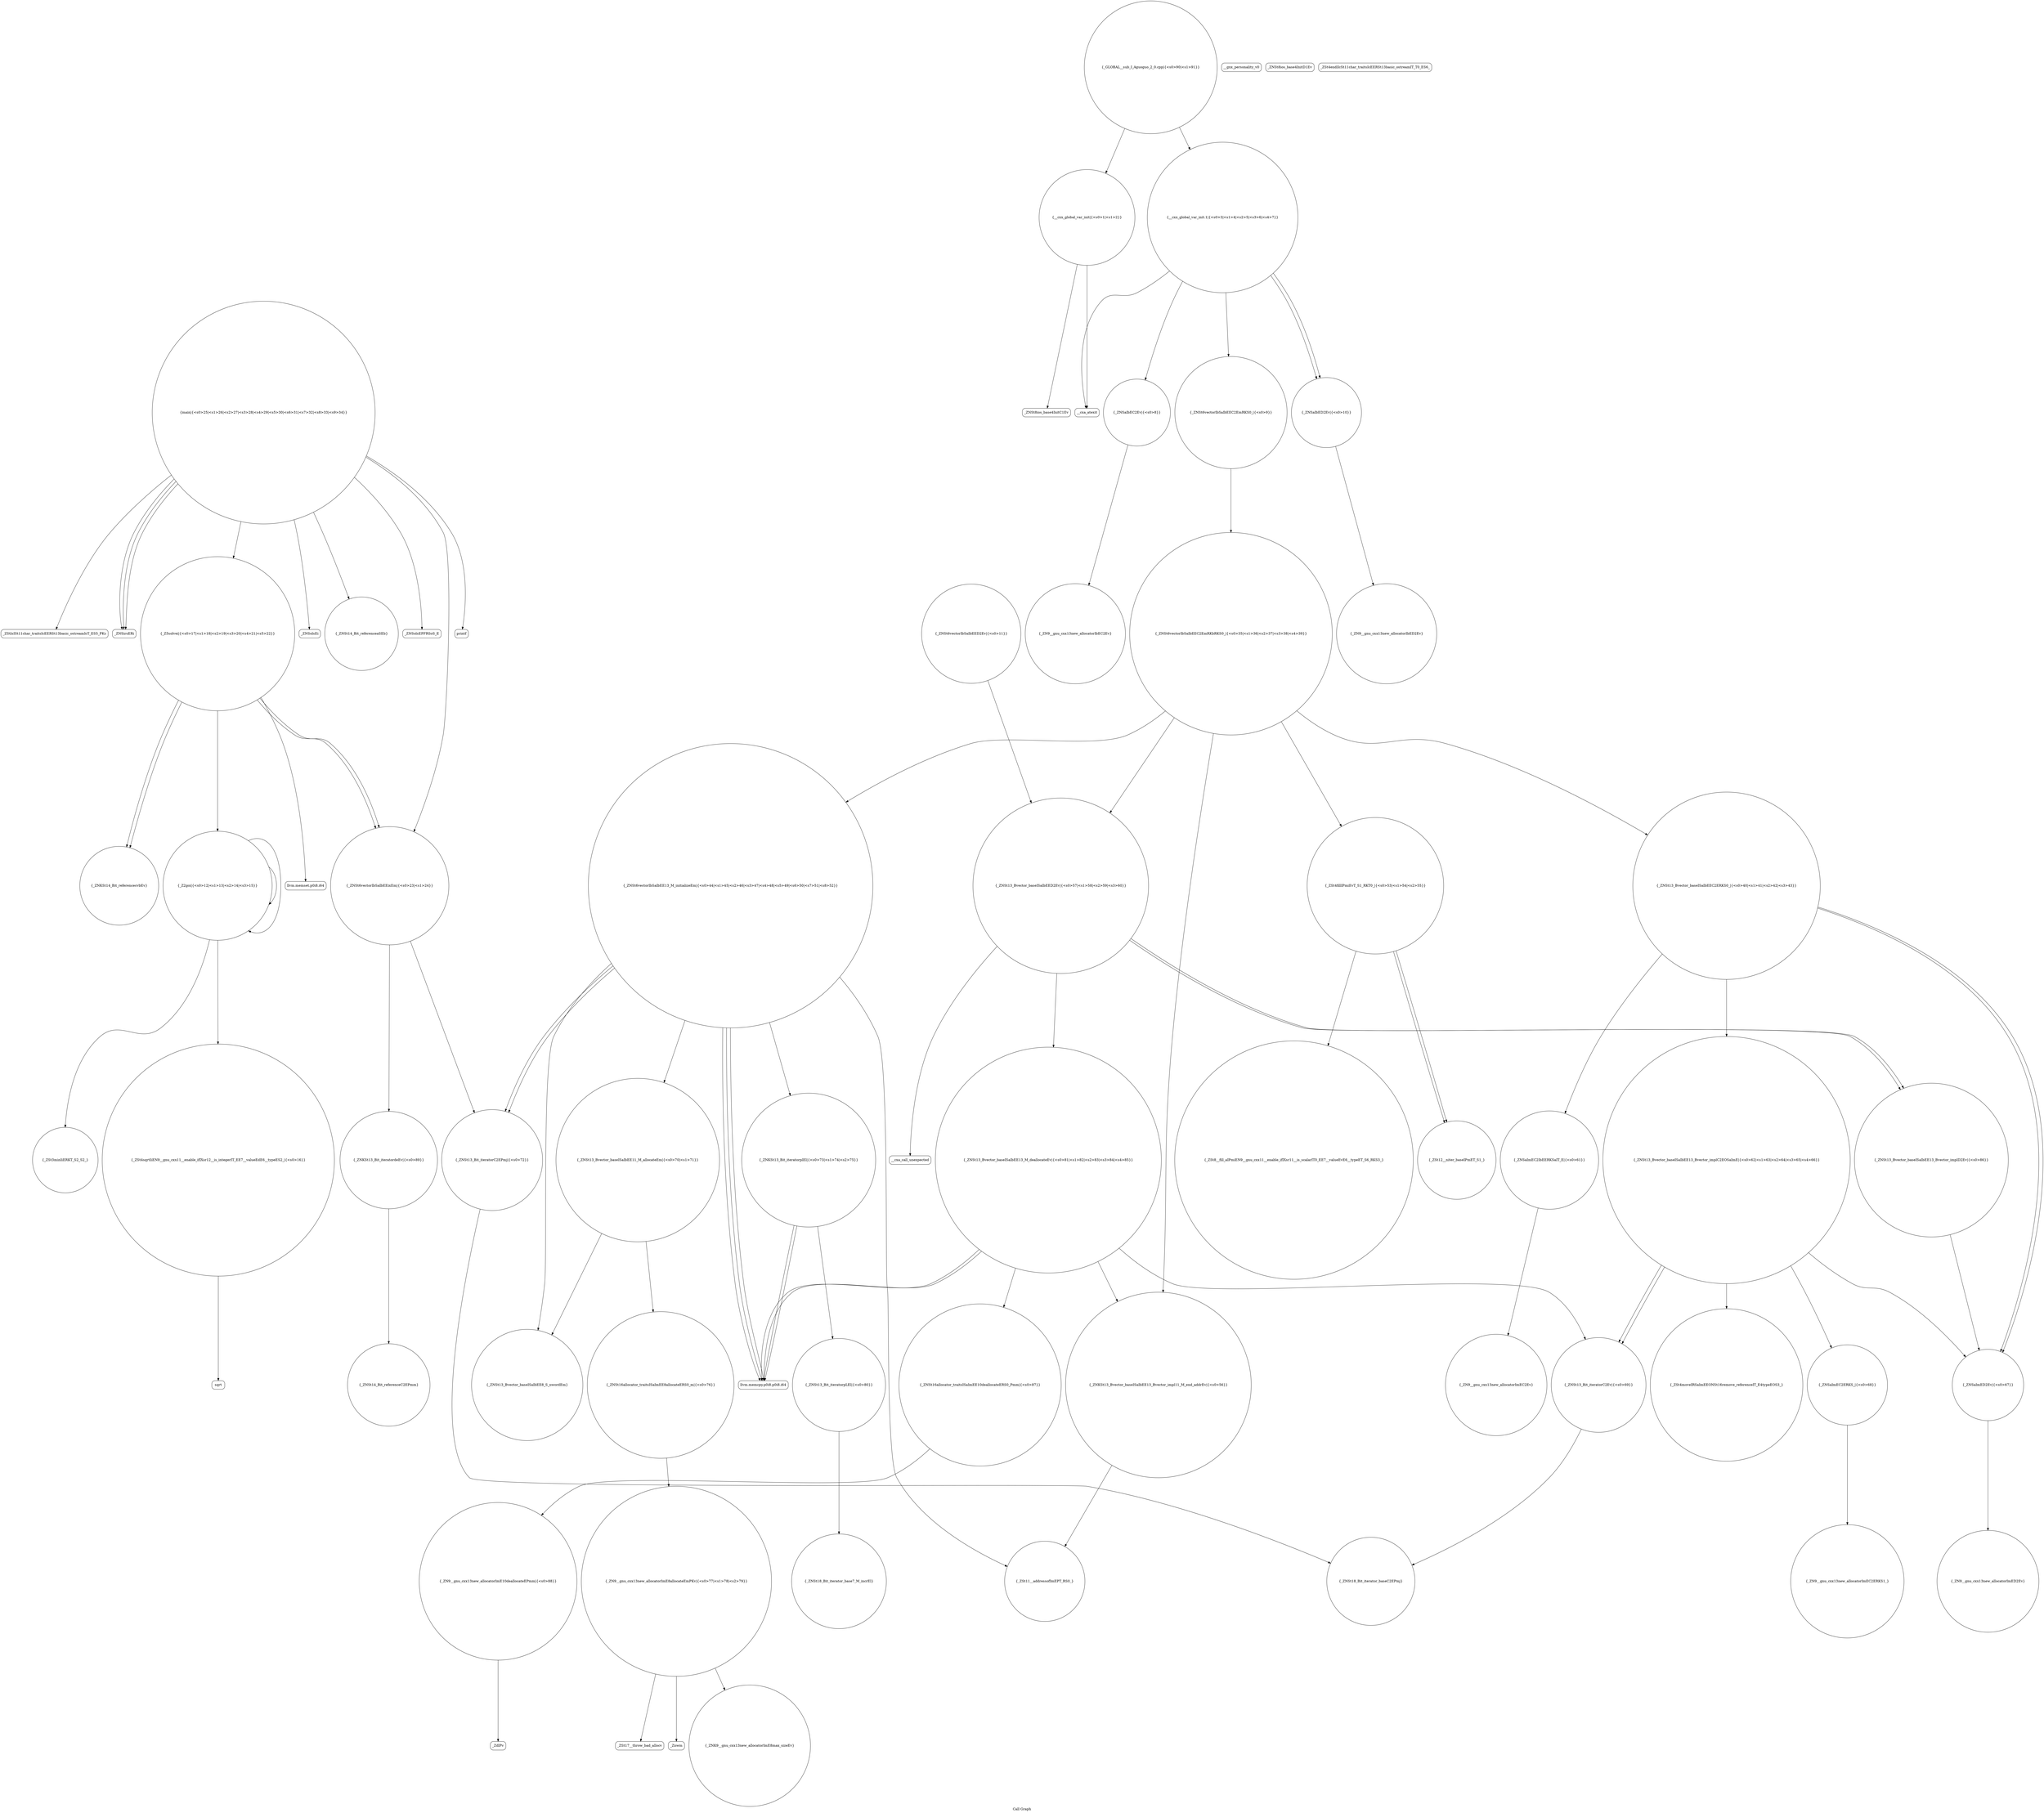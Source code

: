 digraph "Call Graph" {
	label="Call Graph";

	Node0x55d5db780970 [shape=record,shape=circle,label="{__cxx_global_var_init|{<s0>1|<s1>2}}"];
	Node0x55d5db780970:s0 -> Node0x55d5db7809f0[color=black];
	Node0x55d5db780970:s1 -> Node0x55d5db780af0[color=black];
	Node0x55d5db781ff0 [shape=record,shape=circle,label="{_ZNSt13_Bvector_baseISaIbEE8_S_nwordEm}"];
	Node0x55d5db780cf0 [shape=record,shape=Mrecord,label="{__gxx_personality_v0}"];
	Node0x55d5db783390 [shape=record,shape=circle,label="{_ZNK9__gnu_cxx13new_allocatorImE8max_sizeEv}"];
	Node0x55d5db781070 [shape=record,shape=Mrecord,label="{llvm.memset.p0i8.i64}"];
	Node0x55d5db783710 [shape=record,shape=circle,label="{_ZNSt13_Bvector_baseISaIbEE13_M_deallocateEv|{<s0>81|<s1>82|<s2>83|<s3>84|<s4>85}}"];
	Node0x55d5db783710:s0 -> Node0x55d5db781970[color=black];
	Node0x55d5db783710:s1 -> Node0x55d5db783890[color=black];
	Node0x55d5db783710:s2 -> Node0x55d5db781d70[color=black];
	Node0x55d5db783710:s3 -> Node0x55d5db783190[color=black];
	Node0x55d5db783710:s4 -> Node0x55d5db783190[color=black];
	Node0x55d5db7813f0 [shape=record,shape=Mrecord,label="{_ZStlsISt11char_traitsIcEERSt13basic_ostreamIcT_ES5_PKc}"];
	Node0x55d5db783a90 [shape=record,shape=circle,label="{_ZNSt14_Bit_referenceC2EPmm}"];
	Node0x55d5db781770 [shape=record,shape=circle,label="{_ZNSt6vectorIbSaIbEEC2EmRKbRKS0_|{<s0>35|<s1>36|<s2>37|<s3>38|<s4>39}}"];
	Node0x55d5db781770:s0 -> Node0x55d5db7817f0[color=black];
	Node0x55d5db781770:s1 -> Node0x55d5db781870[color=black];
	Node0x55d5db781770:s2 -> Node0x55d5db781970[color=black];
	Node0x55d5db781770:s3 -> Node0x55d5db7818f0[color=black];
	Node0x55d5db781770:s4 -> Node0x55d5db7819f0[color=black];
	Node0x55d5db781af0 [shape=record,shape=circle,label="{_ZNSt13_Bvector_baseISaIbEE13_Bvector_implC2EOSaImE|{<s0>62|<s1>63|<s2>64|<s3>65|<s4>66}}"];
	Node0x55d5db781af0:s0 -> Node0x55d5db781c70[color=black];
	Node0x55d5db781af0:s1 -> Node0x55d5db781cf0[color=black];
	Node0x55d5db781af0:s2 -> Node0x55d5db781d70[color=black];
	Node0x55d5db781af0:s3 -> Node0x55d5db781d70[color=black];
	Node0x55d5db781af0:s4 -> Node0x55d5db781b70[color=black];
	Node0x55d5db781e70 [shape=record,shape=circle,label="{_ZNSt18_Bit_iterator_baseC2EPmj}"];
	Node0x55d5db780b70 [shape=record,shape=circle,label="{__cxx_global_var_init.1|{<s0>3|<s1>4|<s2>5|<s3>6|<s4>7}}"];
	Node0x55d5db780b70:s0 -> Node0x55d5db780bf0[color=black];
	Node0x55d5db780b70:s1 -> Node0x55d5db780c70[color=black];
	Node0x55d5db780b70:s2 -> Node0x55d5db780d70[color=black];
	Node0x55d5db780b70:s3 -> Node0x55d5db780af0[color=black];
	Node0x55d5db780b70:s4 -> Node0x55d5db780d70[color=black];
	Node0x55d5db783210 [shape=record,shape=circle,label="{_ZNKSt13_Bit_iteratorplEl|{<s0>73|<s1>74|<s2>75}}"];
	Node0x55d5db783210:s0 -> Node0x55d5db783190[color=black];
	Node0x55d5db783210:s1 -> Node0x55d5db783510[color=black];
	Node0x55d5db783210:s2 -> Node0x55d5db783190[color=black];
	Node0x55d5db780ef0 [shape=record,shape=circle,label="{_ZSt4sqrtIiEN9__gnu_cxx11__enable_ifIXsr12__is_integerIT_EE7__valueEdE6__typeES2_|{<s0>16}}"];
	Node0x55d5db780ef0:s0 -> Node0x55d5db7815f0[color=black];
	Node0x55d5db783590 [shape=record,shape=circle,label="{_ZNSt18_Bit_iterator_base7_M_incrEl}"];
	Node0x55d5db781270 [shape=record,shape=Mrecord,label="{_ZNSirsERi}"];
	Node0x55d5db783910 [shape=record,shape=circle,label="{_ZN9__gnu_cxx13new_allocatorImE10deallocateEPmm|{<s0>88}}"];
	Node0x55d5db783910:s0 -> Node0x55d5db783990[color=black];
	Node0x55d5db7815f0 [shape=record,shape=Mrecord,label="{sqrt}"];
	Node0x55d5db781970 [shape=record,shape=circle,label="{_ZNKSt13_Bvector_baseISaIbEE13_Bvector_impl11_M_end_addrEv|{<s0>56}}"];
	Node0x55d5db781970:s0 -> Node0x55d5db782070[color=black];
	Node0x55d5db781cf0 [shape=record,shape=circle,label="{_ZNSaImEC2ERKS_|{<s0>68}}"];
	Node0x55d5db781cf0:s0 -> Node0x55d5db781df0[color=black];
	Node0x55d5db7809f0 [shape=record,shape=Mrecord,label="{_ZNSt8ios_base4InitC1Ev}"];
	Node0x55d5db782070 [shape=record,shape=circle,label="{_ZSt11__addressofImEPT_RS0_}"];
	Node0x55d5db780d70 [shape=record,shape=circle,label="{_ZNSaIbED2Ev|{<s0>10}}"];
	Node0x55d5db780d70:s0 -> Node0x55d5db7816f0[color=black];
	Node0x55d5db783410 [shape=record,shape=Mrecord,label="{_ZSt17__throw_bad_allocv}"];
	Node0x55d5db7810f0 [shape=record,shape=circle,label="{_ZNSt6vectorIbSaIbEEixEm|{<s0>23|<s1>24}}"];
	Node0x55d5db7810f0:s0 -> Node0x55d5db7820f0[color=black];
	Node0x55d5db7810f0:s1 -> Node0x55d5db783a10[color=black];
	Node0x55d5db783790 [shape=record,shape=circle,label="{_ZNSt13_Bvector_baseISaIbEE13_Bvector_implD2Ev|{<s0>86}}"];
	Node0x55d5db783790:s0 -> Node0x55d5db781b70[color=black];
	Node0x55d5db781470 [shape=record,shape=Mrecord,label="{_ZNSolsEi}"];
	Node0x55d5db783b10 [shape=record,shape=circle,label="{_GLOBAL__sub_I_Aguoguo_2_0.cpp|{<s0>90|<s1>91}}"];
	Node0x55d5db783b10:s0 -> Node0x55d5db780970[color=black];
	Node0x55d5db783b10:s1 -> Node0x55d5db780b70[color=black];
	Node0x55d5db7817f0 [shape=record,shape=circle,label="{_ZNSt13_Bvector_baseISaIbEEC2ERKS0_|{<s0>40|<s1>41|<s2>42|<s3>43}}"];
	Node0x55d5db7817f0:s0 -> Node0x55d5db781a70[color=black];
	Node0x55d5db7817f0:s1 -> Node0x55d5db781af0[color=black];
	Node0x55d5db7817f0:s2 -> Node0x55d5db781b70[color=black];
	Node0x55d5db7817f0:s3 -> Node0x55d5db781b70[color=black];
	Node0x55d5db781b70 [shape=record,shape=circle,label="{_ZNSaImED2Ev|{<s0>67}}"];
	Node0x55d5db781b70:s0 -> Node0x55d5db781ef0[color=black];
	Node0x55d5db781ef0 [shape=record,shape=circle,label="{_ZN9__gnu_cxx13new_allocatorImED2Ev}"];
	Node0x55d5db780bf0 [shape=record,shape=circle,label="{_ZNSaIbEC2Ev|{<s0>8}}"];
	Node0x55d5db780bf0:s0 -> Node0x55d5db781670[color=black];
	Node0x55d5db783290 [shape=record,shape=circle,label="{_ZNSt16allocator_traitsISaImEE8allocateERS0_m|{<s0>76}}"];
	Node0x55d5db783290:s0 -> Node0x55d5db783310[color=black];
	Node0x55d5db780f70 [shape=record,shape=circle,label="{_ZSt3minIiERKT_S2_S2_}"];
	Node0x55d5db783610 [shape=record,shape=circle,label="{_ZSt8__fill_aIPmiEN9__gnu_cxx11__enable_ifIXsr11__is_scalarIT0_EE7__valueEvE6__typeET_S6_RKS3_}"];
	Node0x55d5db7812f0 [shape=record,shape=circle,label="{_ZNSt14_Bit_referenceaSEb}"];
	Node0x55d5db783990 [shape=record,shape=Mrecord,label="{_ZdlPv}"];
	Node0x55d5db781670 [shape=record,shape=circle,label="{_ZN9__gnu_cxx13new_allocatorIbEC2Ev}"];
	Node0x55d5db7819f0 [shape=record,shape=circle,label="{_ZNSt13_Bvector_baseISaIbEED2Ev|{<s0>57|<s1>58|<s2>59|<s3>60}}"];
	Node0x55d5db7819f0:s0 -> Node0x55d5db783710[color=black];
	Node0x55d5db7819f0:s1 -> Node0x55d5db783790[color=black];
	Node0x55d5db7819f0:s2 -> Node0x55d5db783790[color=black];
	Node0x55d5db7819f0:s3 -> Node0x55d5db783810[color=black];
	Node0x55d5db781d70 [shape=record,shape=circle,label="{_ZNSt13_Bit_iteratorC2Ev|{<s0>69}}"];
	Node0x55d5db781d70:s0 -> Node0x55d5db781e70[color=black];
	Node0x55d5db780a70 [shape=record,shape=Mrecord,label="{_ZNSt8ios_base4InitD1Ev}"];
	Node0x55d5db7820f0 [shape=record,shape=circle,label="{_ZNSt13_Bit_iteratorC2EPmj|{<s0>72}}"];
	Node0x55d5db7820f0:s0 -> Node0x55d5db781e70[color=black];
	Node0x55d5db780df0 [shape=record,shape=circle,label="{_ZNSt6vectorIbSaIbEED2Ev|{<s0>11}}"];
	Node0x55d5db780df0:s0 -> Node0x55d5db7819f0[color=black];
	Node0x55d5db783490 [shape=record,shape=Mrecord,label="{_Znwm}"];
	Node0x55d5db781170 [shape=record,shape=circle,label="{_ZNKSt14_Bit_referencecvbEv}"];
	Node0x55d5db783810 [shape=record,shape=Mrecord,label="{__cxa_call_unexpected}"];
	Node0x55d5db7814f0 [shape=record,shape=Mrecord,label="{_ZNSolsEPFRSoS_E}"];
	Node0x55d5db781870 [shape=record,shape=circle,label="{_ZNSt6vectorIbSaIbEE13_M_initializeEm|{<s0>44|<s1>45|<s2>46|<s3>47|<s4>48|<s5>49|<s6>50|<s7>51|<s8>52}}"];
	Node0x55d5db781870:s0 -> Node0x55d5db781f70[color=black];
	Node0x55d5db781870:s1 -> Node0x55d5db781ff0[color=black];
	Node0x55d5db781870:s2 -> Node0x55d5db782070[color=black];
	Node0x55d5db781870:s3 -> Node0x55d5db7820f0[color=black];
	Node0x55d5db781870:s4 -> Node0x55d5db783190[color=black];
	Node0x55d5db781870:s5 -> Node0x55d5db7820f0[color=black];
	Node0x55d5db781870:s6 -> Node0x55d5db783190[color=black];
	Node0x55d5db781870:s7 -> Node0x55d5db783210[color=black];
	Node0x55d5db781870:s8 -> Node0x55d5db783190[color=black];
	Node0x55d5db781bf0 [shape=record,shape=circle,label="{_ZN9__gnu_cxx13new_allocatorImEC2Ev}"];
	Node0x55d5db781f70 [shape=record,shape=circle,label="{_ZNSt13_Bvector_baseISaIbEE11_M_allocateEm|{<s0>70|<s1>71}}"];
	Node0x55d5db781f70:s0 -> Node0x55d5db781ff0[color=black];
	Node0x55d5db781f70:s1 -> Node0x55d5db783290[color=black];
	Node0x55d5db780c70 [shape=record,shape=circle,label="{_ZNSt6vectorIbSaIbEEC2EmRKS0_|{<s0>9}}"];
	Node0x55d5db780c70:s0 -> Node0x55d5db781770[color=black];
	Node0x55d5db783310 [shape=record,shape=circle,label="{_ZN9__gnu_cxx13new_allocatorImE8allocateEmPKv|{<s0>77|<s1>78|<s2>79}}"];
	Node0x55d5db783310:s0 -> Node0x55d5db783390[color=black];
	Node0x55d5db783310:s1 -> Node0x55d5db783410[color=black];
	Node0x55d5db783310:s2 -> Node0x55d5db783490[color=black];
	Node0x55d5db780ff0 [shape=record,shape=circle,label="{_Z5solvei|{<s0>17|<s1>18|<s2>19|<s3>20|<s4>21|<s5>22}}"];
	Node0x55d5db780ff0:s0 -> Node0x55d5db781070[color=black];
	Node0x55d5db780ff0:s1 -> Node0x55d5db7810f0[color=black];
	Node0x55d5db780ff0:s2 -> Node0x55d5db781170[color=black];
	Node0x55d5db780ff0:s3 -> Node0x55d5db7810f0[color=black];
	Node0x55d5db780ff0:s4 -> Node0x55d5db781170[color=black];
	Node0x55d5db780ff0:s5 -> Node0x55d5db780e70[color=black];
	Node0x55d5db783690 [shape=record,shape=circle,label="{_ZSt12__niter_baseIPmET_S1_}"];
	Node0x55d5db781370 [shape=record,shape=Mrecord,label="{printf}"];
	Node0x55d5db783a10 [shape=record,shape=circle,label="{_ZNKSt13_Bit_iteratordeEv|{<s0>89}}"];
	Node0x55d5db783a10:s0 -> Node0x55d5db783a90[color=black];
	Node0x55d5db7816f0 [shape=record,shape=circle,label="{_ZN9__gnu_cxx13new_allocatorIbED2Ev}"];
	Node0x55d5db781a70 [shape=record,shape=circle,label="{_ZNSaImEC2IbEERKSaIT_E|{<s0>61}}"];
	Node0x55d5db781a70:s0 -> Node0x55d5db781bf0[color=black];
	Node0x55d5db781df0 [shape=record,shape=circle,label="{_ZN9__gnu_cxx13new_allocatorImEC2ERKS1_}"];
	Node0x55d5db780af0 [shape=record,shape=Mrecord,label="{__cxa_atexit}"];
	Node0x55d5db783190 [shape=record,shape=Mrecord,label="{llvm.memcpy.p0i8.p0i8.i64}"];
	Node0x55d5db780e70 [shape=record,shape=circle,label="{_Z2goi|{<s0>12|<s1>13|<s2>14|<s3>15}}"];
	Node0x55d5db780e70:s0 -> Node0x55d5db780ef0[color=black];
	Node0x55d5db780e70:s1 -> Node0x55d5db780e70[color=black];
	Node0x55d5db780e70:s2 -> Node0x55d5db780e70[color=black];
	Node0x55d5db780e70:s3 -> Node0x55d5db780f70[color=black];
	Node0x55d5db783510 [shape=record,shape=circle,label="{_ZNSt13_Bit_iteratorpLEl|{<s0>80}}"];
	Node0x55d5db783510:s0 -> Node0x55d5db783590[color=black];
	Node0x55d5db7811f0 [shape=record,shape=circle,label="{main|{<s0>25|<s1>26|<s2>27|<s3>28|<s4>29|<s5>30|<s6>31|<s7>32|<s8>33|<s9>34}}"];
	Node0x55d5db7811f0:s0 -> Node0x55d5db781270[color=black];
	Node0x55d5db7811f0:s1 -> Node0x55d5db781270[color=black];
	Node0x55d5db7811f0:s2 -> Node0x55d5db7810f0[color=black];
	Node0x55d5db7811f0:s3 -> Node0x55d5db7812f0[color=black];
	Node0x55d5db7811f0:s4 -> Node0x55d5db781270[color=black];
	Node0x55d5db7811f0:s5 -> Node0x55d5db780ff0[color=black];
	Node0x55d5db7811f0:s6 -> Node0x55d5db781370[color=black];
	Node0x55d5db7811f0:s7 -> Node0x55d5db7813f0[color=black];
	Node0x55d5db7811f0:s8 -> Node0x55d5db781470[color=black];
	Node0x55d5db7811f0:s9 -> Node0x55d5db7814f0[color=black];
	Node0x55d5db783890 [shape=record,shape=circle,label="{_ZNSt16allocator_traitsISaImEE10deallocateERS0_Pmm|{<s0>87}}"];
	Node0x55d5db783890:s0 -> Node0x55d5db783910[color=black];
	Node0x55d5db781570 [shape=record,shape=Mrecord,label="{_ZSt4endlIcSt11char_traitsIcEERSt13basic_ostreamIT_T0_ES6_}"];
	Node0x55d5db7818f0 [shape=record,shape=circle,label="{_ZSt4fillIPmiEvT_S1_RKT0_|{<s0>53|<s1>54|<s2>55}}"];
	Node0x55d5db7818f0:s0 -> Node0x55d5db783690[color=black];
	Node0x55d5db7818f0:s1 -> Node0x55d5db783690[color=black];
	Node0x55d5db7818f0:s2 -> Node0x55d5db783610[color=black];
	Node0x55d5db781c70 [shape=record,shape=circle,label="{_ZSt4moveIRSaImEEONSt16remove_referenceIT_E4typeEOS3_}"];
}
